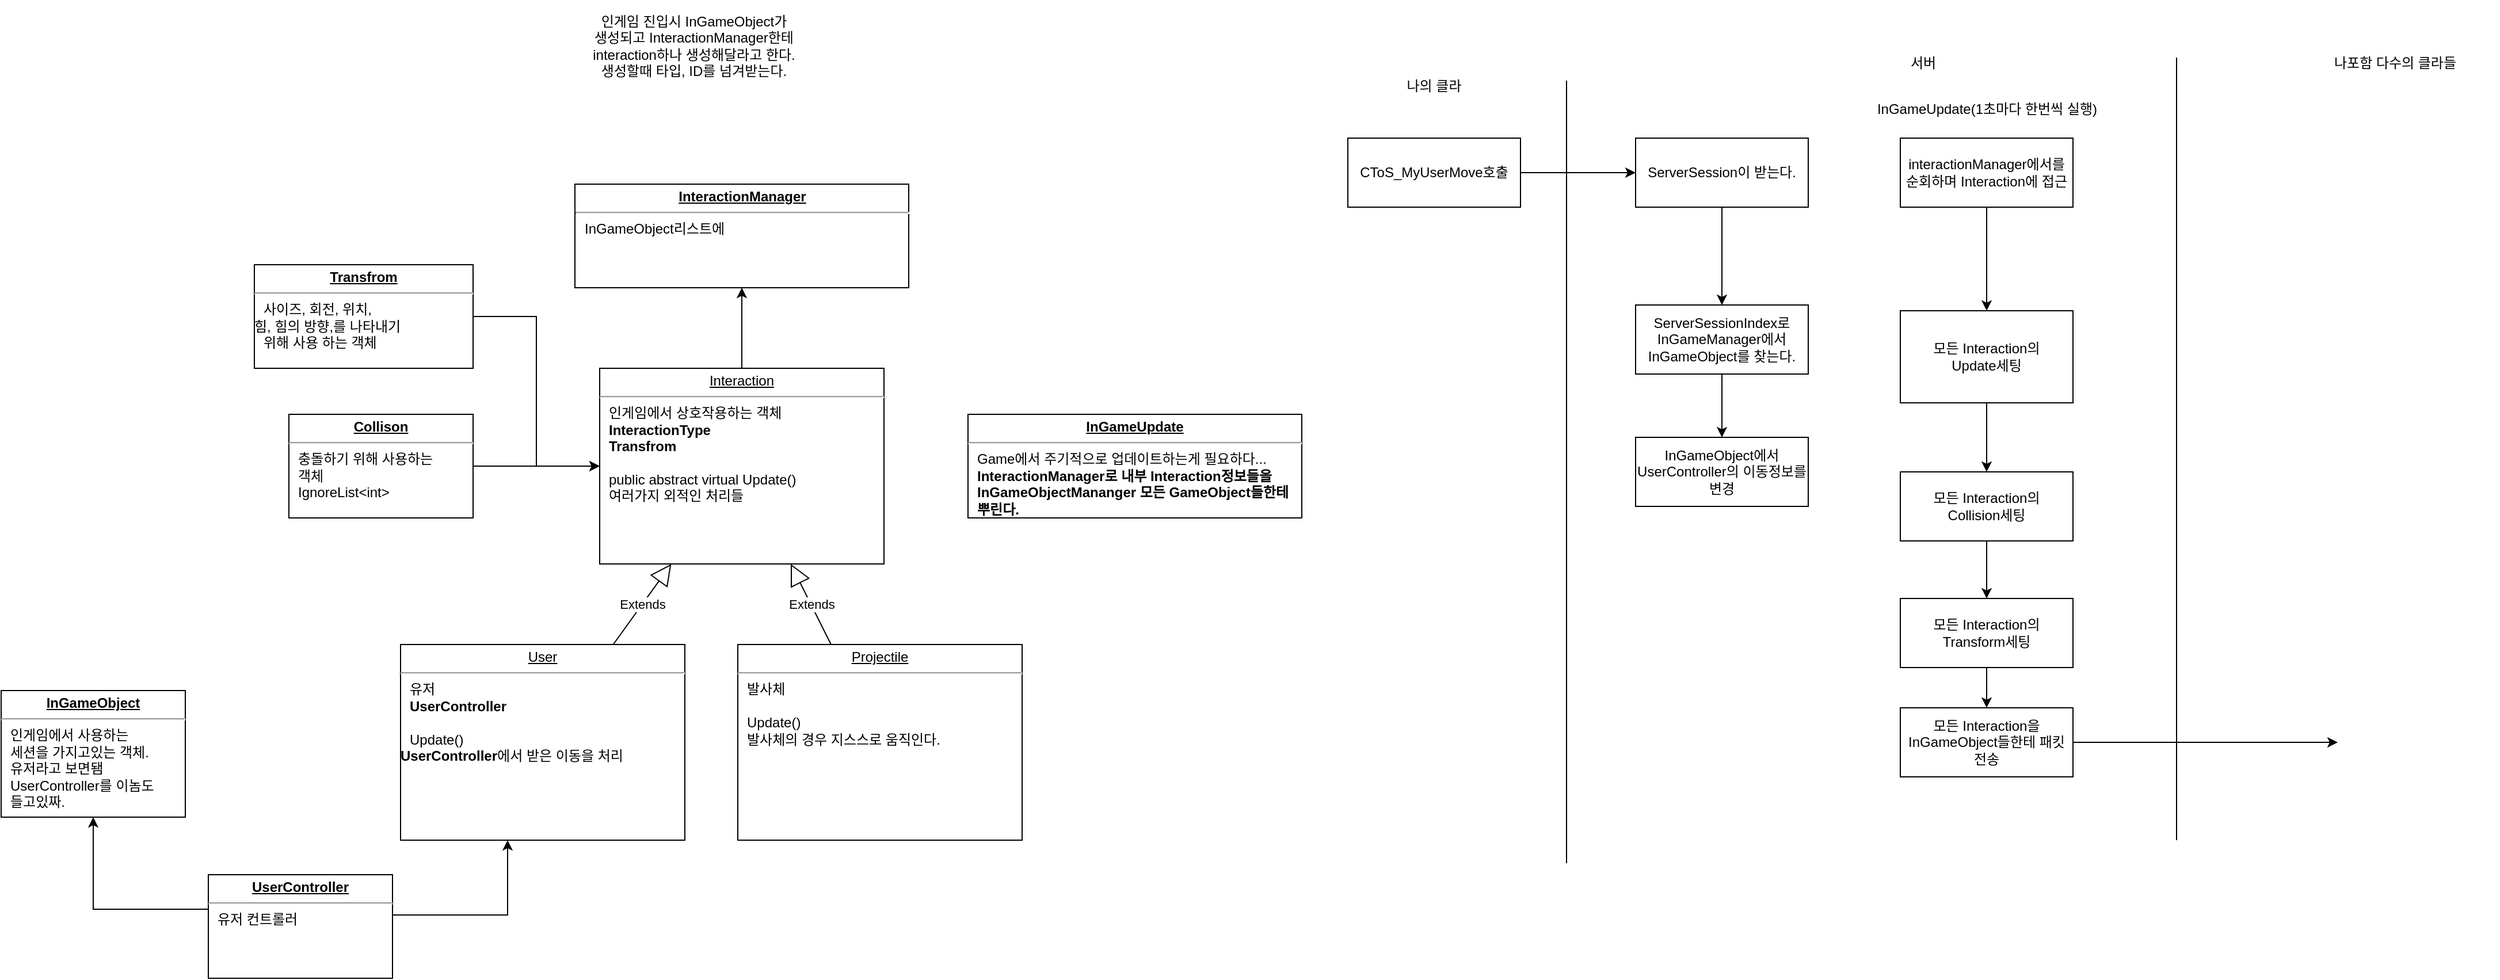 <mxfile version="20.6.0" type="device"><diagram id="g5V9oLIcREMdPoY3mS5j" name="페이지-1"><mxGraphModel dx="1865" dy="547" grid="1" gridSize="10" guides="1" tooltips="1" connect="1" arrows="1" fold="1" page="1" pageScale="1" pageWidth="827" pageHeight="1169" math="0" shadow="0"><root><mxCell id="0"/><mxCell id="1" parent="0"/><mxCell id="yN1B9t9wXSP9-hNWmDwn-20" value="&lt;p style=&quot;margin:0px;margin-top:4px;text-align:center;text-decoration:underline;&quot;&gt;&lt;b&gt;InGameObject&lt;/b&gt;&lt;/p&gt;&lt;hr&gt;&lt;p style=&quot;margin:0px;margin-left:8px;&quot;&gt;인게임에서 사용하는&amp;nbsp;&lt;/p&gt;&lt;p style=&quot;margin:0px;margin-left:8px;&quot;&gt;세션을 가지고있는 객체.&lt;/p&gt;&lt;p style=&quot;margin:0px;margin-left:8px;&quot;&gt;유저라고 보면됌&lt;/p&gt;&lt;p style=&quot;margin:0px;margin-left:8px;&quot;&gt;UserController를 이놈도&lt;/p&gt;&lt;p style=&quot;margin:0px;margin-left:8px;&quot;&gt;들고있짜.&lt;/p&gt;" style="verticalAlign=top;align=left;overflow=fill;fontSize=12;fontFamily=Helvetica;html=1;" parent="1" vertex="1"><mxGeometry x="-180" y="630" width="160" height="110" as="geometry"/></mxCell><mxCell id="yN1B9t9wXSP9-hNWmDwn-36" style="edgeStyle=orthogonalEdgeStyle;rounded=0;orthogonalLoop=1;jettySize=auto;html=1;" parent="1" source="yN1B9t9wXSP9-hNWmDwn-21" target="yN1B9t9wXSP9-hNWmDwn-26" edge="1"><mxGeometry relative="1" as="geometry"/></mxCell><mxCell id="yN1B9t9wXSP9-hNWmDwn-21" value="&lt;p style=&quot;margin:0px;margin-top:4px;text-align:center;text-decoration:underline;&quot;&gt;Interaction&lt;/p&gt;&lt;hr&gt;&lt;p style=&quot;margin:0px;margin-left:8px;&quot;&gt;인게임에서 상호작용하는 객체&lt;/p&gt;&lt;p style=&quot;margin:0px;margin-left:8px;&quot;&gt;&lt;b style=&quot;text-align: center;&quot;&gt;InteractionType&lt;/b&gt;&lt;/p&gt;&lt;p style=&quot;margin:0px;margin-left:8px;&quot;&gt;&lt;b style=&quot;text-align: center;&quot;&gt;Transfrom&lt;/b&gt;&lt;br&gt;&lt;/p&gt;&lt;p style=&quot;margin:0px;margin-left:8px;&quot;&gt;&lt;b style=&quot;text-align: center;&quot;&gt;&lt;br&gt;&lt;/b&gt;&lt;/p&gt;&lt;p style=&quot;margin: 0px 0px 0px 8px;&quot;&gt;public abstract virtual Update()&lt;/p&gt;&lt;p style=&quot;margin: 0px 0px 0px 8px;&quot;&gt;여러가지 외적인 처리들&lt;/p&gt;&lt;p style=&quot;margin: 0px 0px 0px 8px;&quot;&gt;&lt;br&gt;&lt;/p&gt;&lt;div&gt;&lt;br&gt;&lt;/div&gt;" style="verticalAlign=top;align=left;overflow=fill;fontSize=12;fontFamily=Helvetica;html=1;" parent="1" vertex="1"><mxGeometry x="340" y="350" width="247" height="170" as="geometry"/></mxCell><mxCell id="yN1B9t9wXSP9-hNWmDwn-26" value="&lt;p style=&quot;margin:0px;margin-top:4px;text-align:center;text-decoration:underline;&quot;&gt;&lt;b&gt;InteractionManager&lt;/b&gt;&lt;/p&gt;&lt;hr&gt;&lt;p style=&quot;margin:0px;margin-left:8px;&quot;&gt;InGameObject리스트에&amp;nbsp;&lt;/p&gt;" style="verticalAlign=top;align=left;overflow=fill;fontSize=12;fontFamily=Helvetica;html=1;" parent="1" vertex="1"><mxGeometry x="318.5" y="190" width="290" height="90" as="geometry"/></mxCell><mxCell id="yN1B9t9wXSP9-hNWmDwn-28" value="&lt;p style=&quot;margin:0px;margin-top:4px;text-align:center;text-decoration:underline;&quot;&gt;&lt;b&gt;InGameUpdate&lt;/b&gt;&lt;/p&gt;&lt;hr&gt;&lt;p style=&quot;margin:0px;margin-left:8px;&quot;&gt;Game에서 주기적으로 업데이트하는게 필요하다...&lt;/p&gt;&lt;p style=&quot;margin:0px;margin-left:8px;&quot;&gt;&lt;b style=&quot;text-align: center;&quot;&gt;InteractionManager로 내부 Interaction정보들을&lt;/b&gt;&lt;br&gt;&lt;/p&gt;&lt;p style=&quot;margin:0px;margin-left:8px;&quot;&gt;&lt;b style=&quot;text-align: center;&quot;&gt;InGameObjectMananger 모든 GameObject들한테&lt;/b&gt;&lt;/p&gt;&lt;p style=&quot;margin:0px;margin-left:8px;&quot;&gt;&lt;b style=&quot;text-align: center;&quot;&gt;뿌린다.&lt;/b&gt;&lt;/p&gt;" style="verticalAlign=top;align=left;overflow=fill;fontSize=12;fontFamily=Helvetica;html=1;" parent="1" vertex="1"><mxGeometry x="660" y="390" width="290" height="90" as="geometry"/></mxCell><mxCell id="yN1B9t9wXSP9-hNWmDwn-30" value="인게임 진입시 InGameObject가&lt;br&gt;생성되고 InteractionManager한테 interaction하나 생성해달라고 한다.&lt;br&gt;생성할때 타입, ID를 넘겨받는다." style="text;html=1;strokeColor=none;fillColor=none;align=center;verticalAlign=middle;whiteSpace=wrap;rounded=0;" parent="1" vertex="1"><mxGeometry x="311.5" y="30" width="220" height="80" as="geometry"/></mxCell><mxCell id="OuctvWeHu1kB9L4pliJf-1" style="edgeStyle=orthogonalEdgeStyle;rounded=0;orthogonalLoop=1;jettySize=auto;html=1;entryX=0.5;entryY=1;entryDx=0;entryDy=0;" parent="1" source="yN1B9t9wXSP9-hNWmDwn-31" target="yN1B9t9wXSP9-hNWmDwn-20" edge="1"><mxGeometry relative="1" as="geometry"><Array as="points"><mxPoint x="90" y="820"/><mxPoint y="820"/></Array></mxGeometry></mxCell><mxCell id="OuctvWeHu1kB9L4pliJf-37" style="edgeStyle=orthogonalEdgeStyle;rounded=0;orthogonalLoop=1;jettySize=auto;html=1;" parent="1" source="yN1B9t9wXSP9-hNWmDwn-31" target="OuctvWeHu1kB9L4pliJf-29" edge="1"><mxGeometry relative="1" as="geometry"><Array as="points"><mxPoint x="130" y="825"/><mxPoint x="260" y="825"/></Array></mxGeometry></mxCell><mxCell id="yN1B9t9wXSP9-hNWmDwn-31" value="&lt;p style=&quot;margin:0px;margin-top:4px;text-align:center;text-decoration:underline;&quot;&gt;&lt;b&gt;UserController&lt;/b&gt;&lt;/p&gt;&lt;hr&gt;&lt;p style=&quot;margin:0px;margin-left:8px;&quot;&gt;유저 컨트롤러&lt;/p&gt;&lt;p style=&quot;margin:0px;margin-left:8px;&quot;&gt;&lt;br&gt;&lt;/p&gt;" style="verticalAlign=top;align=left;overflow=fill;fontSize=12;fontFamily=Helvetica;html=1;" parent="1" vertex="1"><mxGeometry y="790" width="160" height="90" as="geometry"/></mxCell><mxCell id="OuctvWeHu1kB9L4pliJf-51" style="edgeStyle=orthogonalEdgeStyle;rounded=0;orthogonalLoop=1;jettySize=auto;html=1;" parent="1" source="yN1B9t9wXSP9-hNWmDwn-19" target="yN1B9t9wXSP9-hNWmDwn-21" edge="1"><mxGeometry relative="1" as="geometry"/></mxCell><mxCell id="yN1B9t9wXSP9-hNWmDwn-19" value="&lt;p style=&quot;margin:0px;margin-top:4px;text-align:center;text-decoration:underline;&quot;&gt;&lt;b&gt;Transfrom&lt;/b&gt;&lt;/p&gt;&lt;hr&gt;&lt;p style=&quot;margin:0px;margin-left:8px;&quot;&gt;사이즈, 회전, 위치,&amp;nbsp;&lt;/p&gt;힘, 힘의 방향,&lt;span style=&quot;background-color: initial;&quot;&gt;를 나타내기&lt;/span&gt;&lt;br&gt;&lt;p style=&quot;margin:0px;margin-left:8px;&quot;&gt;위해 사용 하는 객체&lt;/p&gt;&lt;p style=&quot;margin:0px;margin-left:8px;&quot;&gt;&lt;br&gt;&lt;/p&gt;" style="verticalAlign=top;align=left;overflow=fill;fontSize=12;fontFamily=Helvetica;html=1;" parent="1" vertex="1"><mxGeometry x="40" y="260" width="190" height="90" as="geometry"/></mxCell><mxCell id="OuctvWeHu1kB9L4pliJf-15" style="edgeStyle=orthogonalEdgeStyle;rounded=0;orthogonalLoop=1;jettySize=auto;html=1;entryX=0;entryY=0.5;entryDx=0;entryDy=0;" parent="1" source="OuctvWeHu1kB9L4pliJf-10" target="OuctvWeHu1kB9L4pliJf-14" edge="1"><mxGeometry relative="1" as="geometry"/></mxCell><mxCell id="OuctvWeHu1kB9L4pliJf-10" value="CToS_MyUserMove호출" style="rounded=0;whiteSpace=wrap;html=1;" parent="1" vertex="1"><mxGeometry x="990" y="150" width="150" height="60" as="geometry"/></mxCell><mxCell id="OuctvWeHu1kB9L4pliJf-11" value="나의 클라" style="text;html=1;strokeColor=none;fillColor=none;align=center;verticalAlign=middle;whiteSpace=wrap;rounded=0;" parent="1" vertex="1"><mxGeometry x="1035" y="90" width="60" height="30" as="geometry"/></mxCell><mxCell id="OuctvWeHu1kB9L4pliJf-12" value="서버" style="text;html=1;strokeColor=none;fillColor=none;align=center;verticalAlign=middle;whiteSpace=wrap;rounded=0;" parent="1" vertex="1"><mxGeometry x="1460" y="70" width="60" height="30" as="geometry"/></mxCell><mxCell id="OuctvWeHu1kB9L4pliJf-17" style="edgeStyle=orthogonalEdgeStyle;rounded=0;orthogonalLoop=1;jettySize=auto;html=1;" parent="1" source="OuctvWeHu1kB9L4pliJf-14" target="OuctvWeHu1kB9L4pliJf-16" edge="1"><mxGeometry relative="1" as="geometry"/></mxCell><mxCell id="OuctvWeHu1kB9L4pliJf-14" value="ServerSession이 받는다." style="rounded=0;whiteSpace=wrap;html=1;" parent="1" vertex="1"><mxGeometry x="1240" y="150" width="150" height="60" as="geometry"/></mxCell><mxCell id="OuctvWeHu1kB9L4pliJf-20" style="edgeStyle=orthogonalEdgeStyle;rounded=0;orthogonalLoop=1;jettySize=auto;html=1;" parent="1" source="OuctvWeHu1kB9L4pliJf-16" target="OuctvWeHu1kB9L4pliJf-18" edge="1"><mxGeometry relative="1" as="geometry"/></mxCell><mxCell id="OuctvWeHu1kB9L4pliJf-16" value="ServerSessionIndex로 InGameManager에서 InGameObject를 찾는다." style="rounded=0;whiteSpace=wrap;html=1;" parent="1" vertex="1"><mxGeometry x="1240" y="295" width="150" height="60" as="geometry"/></mxCell><mxCell id="OuctvWeHu1kB9L4pliJf-18" value="InGameObject에서 UserController의 이동정보를 변경" style="rounded=0;whiteSpace=wrap;html=1;" parent="1" vertex="1"><mxGeometry x="1240" y="410" width="150" height="60" as="geometry"/></mxCell><mxCell id="OuctvWeHu1kB9L4pliJf-22" value="" style="endArrow=none;html=1;rounded=0;" parent="1" edge="1"><mxGeometry width="50" height="50" relative="1" as="geometry"><mxPoint x="1180" y="780" as="sourcePoint"/><mxPoint x="1180" y="100" as="targetPoint"/></mxGeometry></mxCell><mxCell id="OuctvWeHu1kB9L4pliJf-23" value="" style="endArrow=none;html=1;rounded=0;" parent="1" edge="1"><mxGeometry width="50" height="50" relative="1" as="geometry"><mxPoint x="1710" y="760" as="sourcePoint"/><mxPoint x="1710" y="80" as="targetPoint"/></mxGeometry></mxCell><mxCell id="OuctvWeHu1kB9L4pliJf-56" style="edgeStyle=orthogonalEdgeStyle;rounded=0;orthogonalLoop=1;jettySize=auto;html=1;entryX=0.5;entryY=0;entryDx=0;entryDy=0;" parent="1" source="OuctvWeHu1kB9L4pliJf-24" target="OuctvWeHu1kB9L4pliJf-26" edge="1"><mxGeometry relative="1" as="geometry"><mxPoint x="1545.0" y="250" as="targetPoint"/></mxGeometry></mxCell><mxCell id="OuctvWeHu1kB9L4pliJf-24" value="interactionManager에서를 순회하며 Interaction에 접근" style="rounded=0;whiteSpace=wrap;html=1;" parent="1" vertex="1"><mxGeometry x="1470" y="150" width="150" height="60" as="geometry"/></mxCell><mxCell id="OuctvWeHu1kB9L4pliJf-25" value="InGameUpdate(1초마다 한번씩 실행)" style="text;html=1;strokeColor=none;fillColor=none;align=center;verticalAlign=middle;whiteSpace=wrap;rounded=0;" parent="1" vertex="1"><mxGeometry x="1422.5" y="110" width="245" height="30" as="geometry"/></mxCell><mxCell id="OuctvWeHu1kB9L4pliJf-58" style="edgeStyle=orthogonalEdgeStyle;rounded=0;orthogonalLoop=1;jettySize=auto;html=1;" parent="1" source="OuctvWeHu1kB9L4pliJf-26" target="OuctvWeHu1kB9L4pliJf-27" edge="1"><mxGeometry relative="1" as="geometry"/></mxCell><mxCell id="OuctvWeHu1kB9L4pliJf-26" value="모든 Interaction의&lt;br&gt;Update세팅" style="rounded=0;whiteSpace=wrap;html=1;" parent="1" vertex="1"><mxGeometry x="1470" y="300" width="150" height="80" as="geometry"/></mxCell><mxCell id="OuctvWeHu1kB9L4pliJf-68" style="edgeStyle=orthogonalEdgeStyle;rounded=0;orthogonalLoop=1;jettySize=auto;html=1;" parent="1" source="OuctvWeHu1kB9L4pliJf-27" target="OuctvWeHu1kB9L4pliJf-67" edge="1"><mxGeometry relative="1" as="geometry"/></mxCell><mxCell id="OuctvWeHu1kB9L4pliJf-27" value="모든 Interaction의&lt;br&gt;Collision세팅" style="rounded=0;whiteSpace=wrap;html=1;" parent="1" vertex="1"><mxGeometry x="1470" y="440" width="150" height="60" as="geometry"/></mxCell><mxCell id="OuctvWeHu1kB9L4pliJf-29" value="&lt;p style=&quot;margin:0px;margin-top:4px;text-align:center;text-decoration:underline;&quot;&gt;User&lt;/p&gt;&lt;hr&gt;&lt;p style=&quot;margin:0px;margin-left:8px;&quot;&gt;유저&lt;/p&gt;&lt;p style=&quot;margin:0px;margin-left:8px;&quot;&gt;&lt;b style=&quot;text-align: center;&quot;&gt;UserController&lt;/b&gt;&lt;/p&gt;&lt;p style=&quot;margin:0px;margin-left:8px;&quot;&gt;&lt;b style=&quot;text-align: center;&quot;&gt;&lt;br&gt;&lt;/b&gt;&lt;/p&gt;&lt;p style=&quot;margin:0px;margin-left:8px;&quot;&gt;Update()&lt;b style=&quot;text-align: center;&quot;&gt;&lt;br&gt;&lt;/b&gt;&lt;/p&gt;&lt;b style=&quot;text-align: center;&quot;&gt;UserController&lt;/b&gt;&lt;span style=&quot;background-color: initial;&quot;&gt;에서 받은 이동을 처리&lt;/span&gt;&lt;b style=&quot;text-align: center;&quot;&gt;&lt;br&gt;&lt;/b&gt;" style="verticalAlign=top;align=left;overflow=fill;fontSize=12;fontFamily=Helvetica;html=1;" parent="1" vertex="1"><mxGeometry x="167" y="590" width="247" height="170" as="geometry"/></mxCell><mxCell id="OuctvWeHu1kB9L4pliJf-35" value="Extends" style="endArrow=block;endSize=16;endFill=0;html=1;rounded=0;" parent="1" source="OuctvWeHu1kB9L4pliJf-29" target="yN1B9t9wXSP9-hNWmDwn-21" edge="1"><mxGeometry width="160" relative="1" as="geometry"><mxPoint x="380" y="660" as="sourcePoint"/><mxPoint x="540" y="660" as="targetPoint"/></mxGeometry></mxCell><mxCell id="OuctvWeHu1kB9L4pliJf-36" value="&lt;p style=&quot;margin:0px;margin-top:4px;text-align:center;text-decoration:underline;&quot;&gt;Projectile&lt;/p&gt;&lt;hr&gt;&lt;p style=&quot;margin:0px;margin-left:8px;&quot;&gt;발사체&lt;/p&gt;&lt;p style=&quot;margin:0px;margin-left:8px;&quot;&gt;&lt;br&gt;&lt;/p&gt;&lt;p style=&quot;margin:0px;margin-left:8px;&quot;&gt;Update()&lt;br&gt;&lt;/p&gt;&lt;p style=&quot;margin:0px;margin-left:8px;&quot;&gt;&lt;span style=&quot;background-color: initial;&quot;&gt;발사체의 경우 지스스로 움직인다.&lt;/span&gt;&lt;br&gt;&lt;/p&gt;" style="verticalAlign=top;align=left;overflow=fill;fontSize=12;fontFamily=Helvetica;html=1;" parent="1" vertex="1"><mxGeometry x="460" y="590" width="247" height="170" as="geometry"/></mxCell><mxCell id="OuctvWeHu1kB9L4pliJf-39" value="Extends" style="endArrow=block;endSize=16;endFill=0;html=1;rounded=0;" parent="1" source="OuctvWeHu1kB9L4pliJf-36" target="yN1B9t9wXSP9-hNWmDwn-21" edge="1"><mxGeometry width="160" relative="1" as="geometry"><mxPoint x="380" y="560" as="sourcePoint"/><mxPoint x="540" y="560" as="targetPoint"/></mxGeometry></mxCell><mxCell id="OuctvWeHu1kB9L4pliJf-52" style="edgeStyle=orthogonalEdgeStyle;rounded=0;orthogonalLoop=1;jettySize=auto;html=1;" parent="1" source="OuctvWeHu1kB9L4pliJf-47" target="yN1B9t9wXSP9-hNWmDwn-21" edge="1"><mxGeometry relative="1" as="geometry"/></mxCell><mxCell id="OuctvWeHu1kB9L4pliJf-47" value="&lt;p style=&quot;margin:0px;margin-top:4px;text-align:center;text-decoration:underline;&quot;&gt;&lt;b&gt;Collison&lt;/b&gt;&lt;/p&gt;&lt;hr&gt;&lt;p style=&quot;margin:0px;margin-left:8px;&quot;&gt;충돌하기 위해 사용하는&lt;/p&gt;&lt;p style=&quot;margin:0px;margin-left:8px;&quot;&gt;객체&lt;/p&gt;&lt;p style=&quot;margin:0px;margin-left:8px;&quot;&gt;IgnoreList&amp;lt;int&amp;gt;&lt;br&gt;&lt;/p&gt;&lt;p style=&quot;margin:0px;margin-left:8px;&quot;&gt;&lt;br&gt;&lt;/p&gt;" style="verticalAlign=top;align=left;overflow=fill;fontSize=12;fontFamily=Helvetica;html=1;" parent="1" vertex="1"><mxGeometry x="70" y="390" width="160" height="90" as="geometry"/></mxCell><mxCell id="OuctvWeHu1kB9L4pliJf-66" style="edgeStyle=orthogonalEdgeStyle;rounded=0;orthogonalLoop=1;jettySize=auto;html=1;" parent="1" source="OuctvWeHu1kB9L4pliJf-59" edge="1"><mxGeometry relative="1" as="geometry"><mxPoint x="1850" y="675" as="targetPoint"/></mxGeometry></mxCell><mxCell id="OuctvWeHu1kB9L4pliJf-59" value="모든 Interaction을 InGameObject들한테 패킷 전송" style="rounded=0;whiteSpace=wrap;html=1;" parent="1" vertex="1"><mxGeometry x="1470" y="645" width="150" height="60" as="geometry"/></mxCell><mxCell id="OuctvWeHu1kB9L4pliJf-65" value="나포함 다수의 클라들" style="text;html=1;strokeColor=none;fillColor=none;align=center;verticalAlign=middle;whiteSpace=wrap;rounded=0;" parent="1" vertex="1"><mxGeometry x="1810" y="70" width="180" height="30" as="geometry"/></mxCell><mxCell id="OuctvWeHu1kB9L4pliJf-69" style="edgeStyle=orthogonalEdgeStyle;rounded=0;orthogonalLoop=1;jettySize=auto;html=1;" parent="1" source="OuctvWeHu1kB9L4pliJf-67" target="OuctvWeHu1kB9L4pliJf-59" edge="1"><mxGeometry relative="1" as="geometry"/></mxCell><mxCell id="OuctvWeHu1kB9L4pliJf-67" value="모든 Interaction의&lt;br&gt;Transform세팅" style="rounded=0;whiteSpace=wrap;html=1;" parent="1" vertex="1"><mxGeometry x="1470" y="550" width="150" height="60" as="geometry"/></mxCell></root></mxGraphModel></diagram></mxfile>